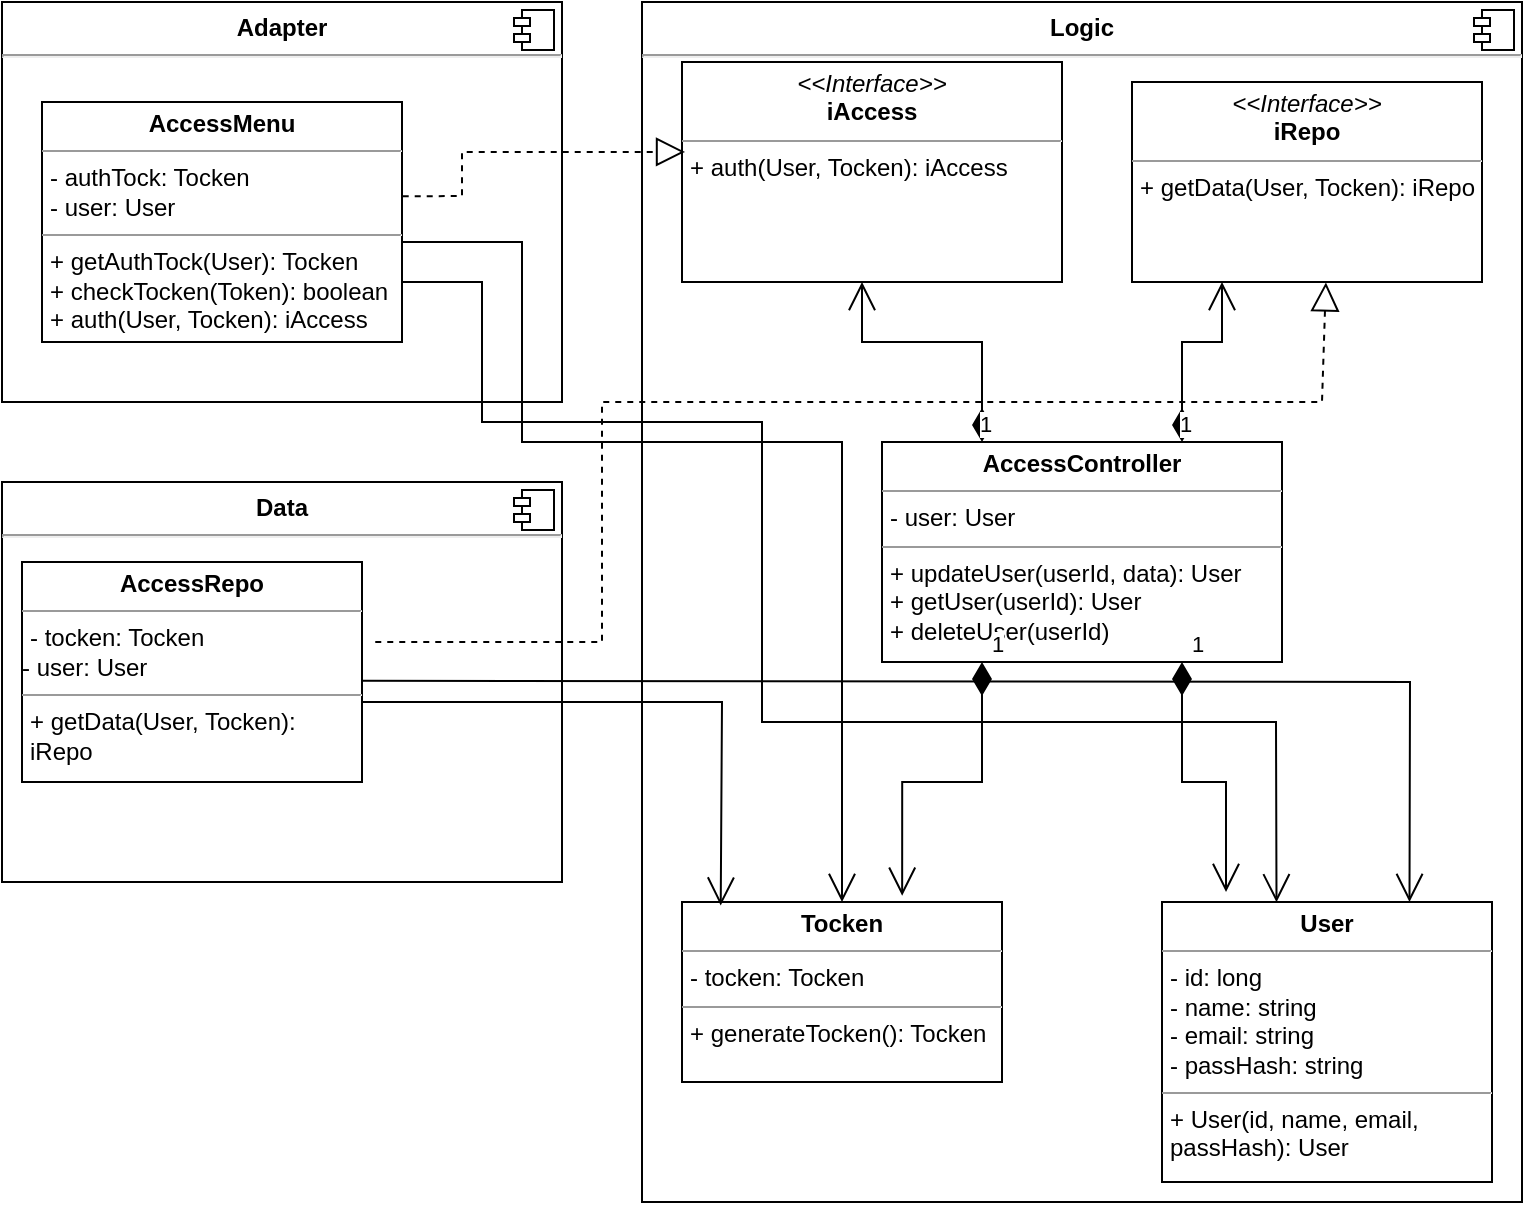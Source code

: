 <mxfile version="21.6.5" type="device">
  <diagram name="Страница 1" id="DPwDOhTRgWsaoEfNLoVp">
    <mxGraphModel dx="1508" dy="660" grid="1" gridSize="10" guides="1" tooltips="1" connect="1" arrows="1" fold="1" page="1" pageScale="1" pageWidth="827" pageHeight="1169" math="0" shadow="0">
      <root>
        <mxCell id="0" />
        <mxCell id="1" parent="0" />
        <mxCell id="ekkSPhhJeRQ8rhemk4Lu-3" value="&lt;p style=&quot;margin:0px;margin-top:6px;text-align:center;&quot;&gt;&lt;b&gt;Data&lt;/b&gt;&lt;/p&gt;&lt;hr&gt;&lt;p style=&quot;margin:0px;margin-left:8px;&quot;&gt;&lt;br&gt;&lt;/p&gt;" style="align=left;overflow=fill;html=1;dropTarget=0;whiteSpace=wrap;" vertex="1" parent="1">
          <mxGeometry x="40" y="280" width="280" height="200" as="geometry" />
        </mxCell>
        <mxCell id="ekkSPhhJeRQ8rhemk4Lu-4" value="" style="shape=component;jettyWidth=8;jettyHeight=4;" vertex="1" parent="ekkSPhhJeRQ8rhemk4Lu-3">
          <mxGeometry x="1" width="20" height="20" relative="1" as="geometry">
            <mxPoint x="-24" y="4" as="offset" />
          </mxGeometry>
        </mxCell>
        <mxCell id="ekkSPhhJeRQ8rhemk4Lu-5" value="&lt;p style=&quot;margin:0px;margin-top:6px;text-align:center;&quot;&gt;&lt;b&gt;Logic&lt;/b&gt;&lt;/p&gt;&lt;hr&gt;&lt;p style=&quot;margin:0px;margin-left:8px;&quot;&gt;&lt;br&gt;&lt;/p&gt;" style="align=left;overflow=fill;html=1;dropTarget=0;whiteSpace=wrap;" vertex="1" parent="1">
          <mxGeometry x="360" y="40" width="440" height="600" as="geometry" />
        </mxCell>
        <mxCell id="ekkSPhhJeRQ8rhemk4Lu-6" value="" style="shape=component;jettyWidth=8;jettyHeight=4;" vertex="1" parent="ekkSPhhJeRQ8rhemk4Lu-5">
          <mxGeometry x="1" width="20" height="20" relative="1" as="geometry">
            <mxPoint x="-24" y="4" as="offset" />
          </mxGeometry>
        </mxCell>
        <mxCell id="ekkSPhhJeRQ8rhemk4Lu-7" value="&lt;p style=&quot;margin:0px;margin-top:6px;text-align:center;&quot;&gt;&lt;b&gt;Adapter&lt;/b&gt;&lt;/p&gt;&lt;hr&gt;&lt;p style=&quot;margin:0px;margin-left:8px;&quot;&gt;&lt;br&gt;&lt;/p&gt;" style="align=left;overflow=fill;html=1;dropTarget=0;whiteSpace=wrap;" vertex="1" parent="1">
          <mxGeometry x="40" y="40" width="280" height="200" as="geometry" />
        </mxCell>
        <mxCell id="ekkSPhhJeRQ8rhemk4Lu-8" value="" style="shape=component;jettyWidth=8;jettyHeight=4;" vertex="1" parent="ekkSPhhJeRQ8rhemk4Lu-7">
          <mxGeometry x="1" width="20" height="20" relative="1" as="geometry">
            <mxPoint x="-24" y="4" as="offset" />
          </mxGeometry>
        </mxCell>
        <mxCell id="ekkSPhhJeRQ8rhemk4Lu-12" value="&lt;p style=&quot;margin:0px;margin-top:4px;text-align:center;&quot;&gt;&lt;b&gt;AccessRepo&lt;/b&gt;&lt;/p&gt;&lt;hr size=&quot;1&quot;&gt;&lt;p style=&quot;margin:0px;margin-left:4px;&quot;&gt;- tocken: Tocken&lt;br&gt;&lt;/p&gt;&lt;div&gt;- user: User&lt;/div&gt;&lt;hr size=&quot;1&quot;&gt;&lt;p style=&quot;margin:0px;margin-left:4px;&quot;&gt;+ getData(User, Tocken): iRepo&lt;br style=&quot;border-color: var(--border-color);&quot;&gt;&lt;/p&gt;" style="verticalAlign=top;align=left;overflow=fill;fontSize=12;fontFamily=Helvetica;html=1;whiteSpace=wrap;" vertex="1" parent="1">
          <mxGeometry x="50" y="320" width="170" height="110" as="geometry" />
        </mxCell>
        <mxCell id="ekkSPhhJeRQ8rhemk4Lu-13" value="&lt;p style=&quot;margin:0px;margin-top:4px;text-align:center;&quot;&gt;&lt;b&gt;AccessController&lt;/b&gt;&lt;/p&gt;&lt;hr size=&quot;1&quot;&gt;&lt;p style=&quot;margin:0px;margin-left:4px;&quot;&gt;- user: User&lt;/p&gt;&lt;hr size=&quot;1&quot;&gt;&lt;p style=&quot;margin:0px;margin-left:4px;&quot;&gt;+ updateUser(userId, data): User&lt;/p&gt;&lt;p style=&quot;margin:0px;margin-left:4px;&quot;&gt;+ getUser(userId): User&lt;/p&gt;&lt;p style=&quot;margin:0px;margin-left:4px;&quot;&gt;+ deleteUser(userId)&lt;/p&gt;" style="verticalAlign=top;align=left;overflow=fill;fontSize=12;fontFamily=Helvetica;html=1;whiteSpace=wrap;" vertex="1" parent="1">
          <mxGeometry x="480" y="260" width="200" height="110" as="geometry" />
        </mxCell>
        <mxCell id="ekkSPhhJeRQ8rhemk4Lu-14" value="&lt;p style=&quot;margin:0px;margin-top:4px;text-align:center;&quot;&gt;&lt;b&gt;User&lt;/b&gt;&lt;/p&gt;&lt;hr size=&quot;1&quot;&gt;&lt;p style=&quot;margin:0px;margin-left:4px;&quot;&gt;- id: long&lt;/p&gt;&lt;p style=&quot;margin:0px;margin-left:4px;&quot;&gt;- name: string&lt;/p&gt;&lt;p style=&quot;margin:0px;margin-left:4px;&quot;&gt;- email: string&lt;/p&gt;&lt;p style=&quot;margin:0px;margin-left:4px;&quot;&gt;- passHash: string&lt;/p&gt;&lt;hr size=&quot;1&quot;&gt;&lt;p style=&quot;margin:0px;margin-left:4px;&quot;&gt;+ User(id, name, email, passHash): User&lt;/p&gt;&lt;p style=&quot;margin:0px;margin-left:4px;&quot;&gt;&lt;br&gt;&lt;/p&gt;" style="verticalAlign=top;align=left;overflow=fill;fontSize=12;fontFamily=Helvetica;html=1;whiteSpace=wrap;" vertex="1" parent="1">
          <mxGeometry x="620" y="490" width="165" height="140" as="geometry" />
        </mxCell>
        <mxCell id="ekkSPhhJeRQ8rhemk4Lu-16" value="&lt;p style=&quot;margin:0px;margin-top:4px;text-align:center;&quot;&gt;&lt;i&gt;&amp;lt;&amp;lt;Interface&amp;gt;&amp;gt;&lt;/i&gt;&lt;br&gt;&lt;b&gt;iAccess&lt;/b&gt;&lt;/p&gt;&lt;hr size=&quot;1&quot;&gt;&lt;p style=&quot;margin:0px;margin-left:4px;&quot;&gt;&lt;/p&gt;&lt;p style=&quot;margin:0px;margin-left:4px;&quot;&gt;+ auth(User, Tocken): iAccess&lt;br&gt;&lt;br&gt;&lt;/p&gt;" style="verticalAlign=top;align=left;overflow=fill;fontSize=12;fontFamily=Helvetica;html=1;whiteSpace=wrap;" vertex="1" parent="1">
          <mxGeometry x="380" y="70" width="190" height="110" as="geometry" />
        </mxCell>
        <mxCell id="ekkSPhhJeRQ8rhemk4Lu-17" value="&lt;p style=&quot;margin:0px;margin-top:4px;text-align:center;&quot;&gt;&lt;i&gt;&amp;lt;&amp;lt;Interface&amp;gt;&amp;gt;&lt;/i&gt;&lt;br&gt;&lt;b&gt;iRepo&lt;/b&gt;&lt;/p&gt;&lt;hr size=&quot;1&quot;&gt;&lt;p style=&quot;margin:0px;margin-left:4px;&quot;&gt;&lt;/p&gt;&lt;p style=&quot;margin:0px;margin-left:4px;&quot;&gt;+ getData(User, Tocken): iRepo&lt;br&gt;&lt;br&gt;&lt;/p&gt;" style="verticalAlign=top;align=left;overflow=fill;fontSize=12;fontFamily=Helvetica;html=1;whiteSpace=wrap;" vertex="1" parent="1">
          <mxGeometry x="605" y="80" width="175" height="100" as="geometry" />
        </mxCell>
        <mxCell id="ekkSPhhJeRQ8rhemk4Lu-18" value="" style="endArrow=block;dashed=1;endFill=0;endSize=12;html=1;rounded=0;exitX=1.002;exitY=0.393;exitDx=0;exitDy=0;entryX=0.008;entryY=0.409;entryDx=0;entryDy=0;entryPerimeter=0;exitPerimeter=0;" edge="1" parent="1" source="ekkSPhhJeRQ8rhemk4Lu-20" target="ekkSPhhJeRQ8rhemk4Lu-16">
          <mxGeometry width="160" relative="1" as="geometry">
            <mxPoint x="220" y="134.5" as="sourcePoint" />
            <mxPoint x="414" y="134.5" as="targetPoint" />
            <Array as="points">
              <mxPoint x="270" y="137" />
              <mxPoint x="270" y="115" />
            </Array>
          </mxGeometry>
        </mxCell>
        <mxCell id="ekkSPhhJeRQ8rhemk4Lu-19" value="" style="endArrow=block;dashed=1;endFill=0;endSize=12;html=1;rounded=0;entryX=0.554;entryY=1.002;entryDx=0;entryDy=0;exitX=1.039;exitY=0.364;exitDx=0;exitDy=0;exitPerimeter=0;entryPerimeter=0;" edge="1" parent="1" source="ekkSPhhJeRQ8rhemk4Lu-12" target="ekkSPhhJeRQ8rhemk4Lu-17">
          <mxGeometry width="160" relative="1" as="geometry">
            <mxPoint x="220" y="364.5" as="sourcePoint" />
            <mxPoint x="380" y="364.5" as="targetPoint" />
            <Array as="points">
              <mxPoint x="340" y="360" />
              <mxPoint x="340" y="240" />
              <mxPoint x="700" y="240" />
            </Array>
          </mxGeometry>
        </mxCell>
        <mxCell id="ekkSPhhJeRQ8rhemk4Lu-20" value="&lt;p style=&quot;margin:0px;margin-top:4px;text-align:center;&quot;&gt;&lt;b&gt;AccessMenu&lt;/b&gt;&lt;/p&gt;&lt;hr size=&quot;1&quot;&gt;&lt;p style=&quot;margin:0px;margin-left:4px;&quot;&gt;- authTock: Tocken&lt;/p&gt;&lt;p style=&quot;margin:0px;margin-left:4px;&quot;&gt;- user: User&lt;/p&gt;&lt;hr size=&quot;1&quot;&gt;&lt;p style=&quot;border-color: var(--border-color); margin: 0px 0px 0px 4px;&quot;&gt;+ getAuthTock(User): Tocken&lt;/p&gt;&lt;p style=&quot;border-color: var(--border-color); margin: 0px 0px 0px 4px;&quot;&gt;+ checkTocken(Token): boolean&lt;/p&gt;&lt;p style=&quot;border-color: var(--border-color); margin: 0px 0px 0px 4px;&quot;&gt;+ auth(User, Tocken): iAccess&lt;br style=&quot;border-color: var(--border-color);&quot;&gt;&lt;/p&gt;" style="verticalAlign=top;align=left;overflow=fill;fontSize=12;fontFamily=Helvetica;html=1;whiteSpace=wrap;" vertex="1" parent="1">
          <mxGeometry x="60" y="90" width="180" height="120" as="geometry" />
        </mxCell>
        <mxCell id="ekkSPhhJeRQ8rhemk4Lu-21" value="&lt;p style=&quot;margin:0px;margin-top:4px;text-align:center;&quot;&gt;&lt;b&gt;Tocken&lt;/b&gt;&lt;/p&gt;&lt;hr size=&quot;1&quot;&gt;&lt;p style=&quot;margin:0px;margin-left:4px;&quot;&gt;- tocken: Tocken&lt;/p&gt;&lt;hr size=&quot;1&quot;&gt;&lt;p style=&quot;margin:0px;margin-left:4px;&quot;&gt;+ generateTocken(): Tocken&lt;/p&gt;" style="verticalAlign=top;align=left;overflow=fill;fontSize=12;fontFamily=Helvetica;html=1;whiteSpace=wrap;" vertex="1" parent="1">
          <mxGeometry x="380" y="490" width="160" height="90" as="geometry" />
        </mxCell>
        <mxCell id="ekkSPhhJeRQ8rhemk4Lu-22" value="" style="endArrow=open;endFill=1;endSize=12;html=1;rounded=0;entryX=0.347;entryY=0.001;entryDx=0;entryDy=0;entryPerimeter=0;" edge="1" parent="1" target="ekkSPhhJeRQ8rhemk4Lu-14">
          <mxGeometry width="160" relative="1" as="geometry">
            <mxPoint x="240" y="180" as="sourcePoint" />
            <mxPoint x="400" y="180" as="targetPoint" />
            <Array as="points">
              <mxPoint x="280" y="180" />
              <mxPoint x="280" y="250" />
              <mxPoint x="420" y="250" />
              <mxPoint x="420" y="400" />
              <mxPoint x="677" y="400" />
            </Array>
          </mxGeometry>
        </mxCell>
        <mxCell id="ekkSPhhJeRQ8rhemk4Lu-23" value="" style="endArrow=open;endFill=1;endSize=12;html=1;rounded=0;entryX=0.5;entryY=0;entryDx=0;entryDy=0;" edge="1" parent="1" target="ekkSPhhJeRQ8rhemk4Lu-21">
          <mxGeometry width="160" relative="1" as="geometry">
            <mxPoint x="240" y="160" as="sourcePoint" />
            <mxPoint x="400" y="160" as="targetPoint" />
            <Array as="points">
              <mxPoint x="300" y="160" />
              <mxPoint x="300" y="260" />
              <mxPoint x="460" y="260" />
            </Array>
          </mxGeometry>
        </mxCell>
        <mxCell id="ekkSPhhJeRQ8rhemk4Lu-24" value="" style="endArrow=open;endFill=1;endSize=12;html=1;rounded=0;entryX=0.121;entryY=0.02;entryDx=0;entryDy=0;entryPerimeter=0;" edge="1" parent="1" target="ekkSPhhJeRQ8rhemk4Lu-21">
          <mxGeometry width="160" relative="1" as="geometry">
            <mxPoint x="220" y="390" as="sourcePoint" />
            <mxPoint x="380" y="390" as="targetPoint" />
            <Array as="points">
              <mxPoint x="400" y="390" />
            </Array>
          </mxGeometry>
        </mxCell>
        <mxCell id="ekkSPhhJeRQ8rhemk4Lu-25" value="" style="endArrow=open;endFill=1;endSize=12;html=1;rounded=0;entryX=0.75;entryY=0;entryDx=0;entryDy=0;" edge="1" parent="1" target="ekkSPhhJeRQ8rhemk4Lu-14">
          <mxGeometry width="160" relative="1" as="geometry">
            <mxPoint x="220" y="379.41" as="sourcePoint" />
            <mxPoint x="380" y="379.41" as="targetPoint" />
            <Array as="points">
              <mxPoint x="744" y="380" />
            </Array>
          </mxGeometry>
        </mxCell>
        <mxCell id="ekkSPhhJeRQ8rhemk4Lu-28" value="1" style="endArrow=open;html=1;endSize=12;startArrow=diamondThin;startSize=14;startFill=1;edgeStyle=orthogonalEdgeStyle;align=left;verticalAlign=bottom;rounded=0;exitX=0.25;exitY=1;exitDx=0;exitDy=0;entryX=0.688;entryY=-0.035;entryDx=0;entryDy=0;entryPerimeter=0;" edge="1" parent="1" source="ekkSPhhJeRQ8rhemk4Lu-13" target="ekkSPhhJeRQ8rhemk4Lu-21">
          <mxGeometry x="-1" y="3" relative="1" as="geometry">
            <mxPoint x="100" y="560" as="sourcePoint" />
            <mxPoint x="260" y="560" as="targetPoint" />
          </mxGeometry>
        </mxCell>
        <mxCell id="ekkSPhhJeRQ8rhemk4Lu-29" value="1" style="endArrow=open;html=1;endSize=12;startArrow=diamondThin;startSize=14;startFill=1;edgeStyle=orthogonalEdgeStyle;align=left;verticalAlign=bottom;rounded=0;exitX=0.75;exitY=1;exitDx=0;exitDy=0;entryX=0.194;entryY=-0.036;entryDx=0;entryDy=0;entryPerimeter=0;" edge="1" parent="1" source="ekkSPhhJeRQ8rhemk4Lu-13" target="ekkSPhhJeRQ8rhemk4Lu-14">
          <mxGeometry x="-1" y="3" relative="1" as="geometry">
            <mxPoint x="120" y="560" as="sourcePoint" />
            <mxPoint x="280" y="560" as="targetPoint" />
          </mxGeometry>
        </mxCell>
        <mxCell id="ekkSPhhJeRQ8rhemk4Lu-30" value="1" style="endArrow=open;html=1;endSize=12;startArrow=diamondThin;startSize=14;startFill=1;edgeStyle=orthogonalEdgeStyle;align=left;verticalAlign=bottom;rounded=0;exitX=0.25;exitY=0;exitDx=0;exitDy=0;" edge="1" parent="1" source="ekkSPhhJeRQ8rhemk4Lu-13">
          <mxGeometry x="-1" y="3" relative="1" as="geometry">
            <mxPoint x="60" y="580" as="sourcePoint" />
            <mxPoint x="470" y="180" as="targetPoint" />
            <Array as="points">
              <mxPoint x="530" y="210" />
              <mxPoint x="470" y="210" />
            </Array>
          </mxGeometry>
        </mxCell>
        <mxCell id="ekkSPhhJeRQ8rhemk4Lu-31" value="1" style="endArrow=open;html=1;endSize=12;startArrow=diamondThin;startSize=14;startFill=1;edgeStyle=orthogonalEdgeStyle;align=left;verticalAlign=bottom;rounded=0;exitX=0.75;exitY=0;exitDx=0;exitDy=0;" edge="1" parent="1" source="ekkSPhhJeRQ8rhemk4Lu-13">
          <mxGeometry x="-1" y="3" relative="1" as="geometry">
            <mxPoint x="830" y="270" as="sourcePoint" />
            <mxPoint x="650" y="180" as="targetPoint" />
            <Array as="points">
              <mxPoint x="630" y="210" />
              <mxPoint x="650" y="210" />
            </Array>
          </mxGeometry>
        </mxCell>
      </root>
    </mxGraphModel>
  </diagram>
</mxfile>
